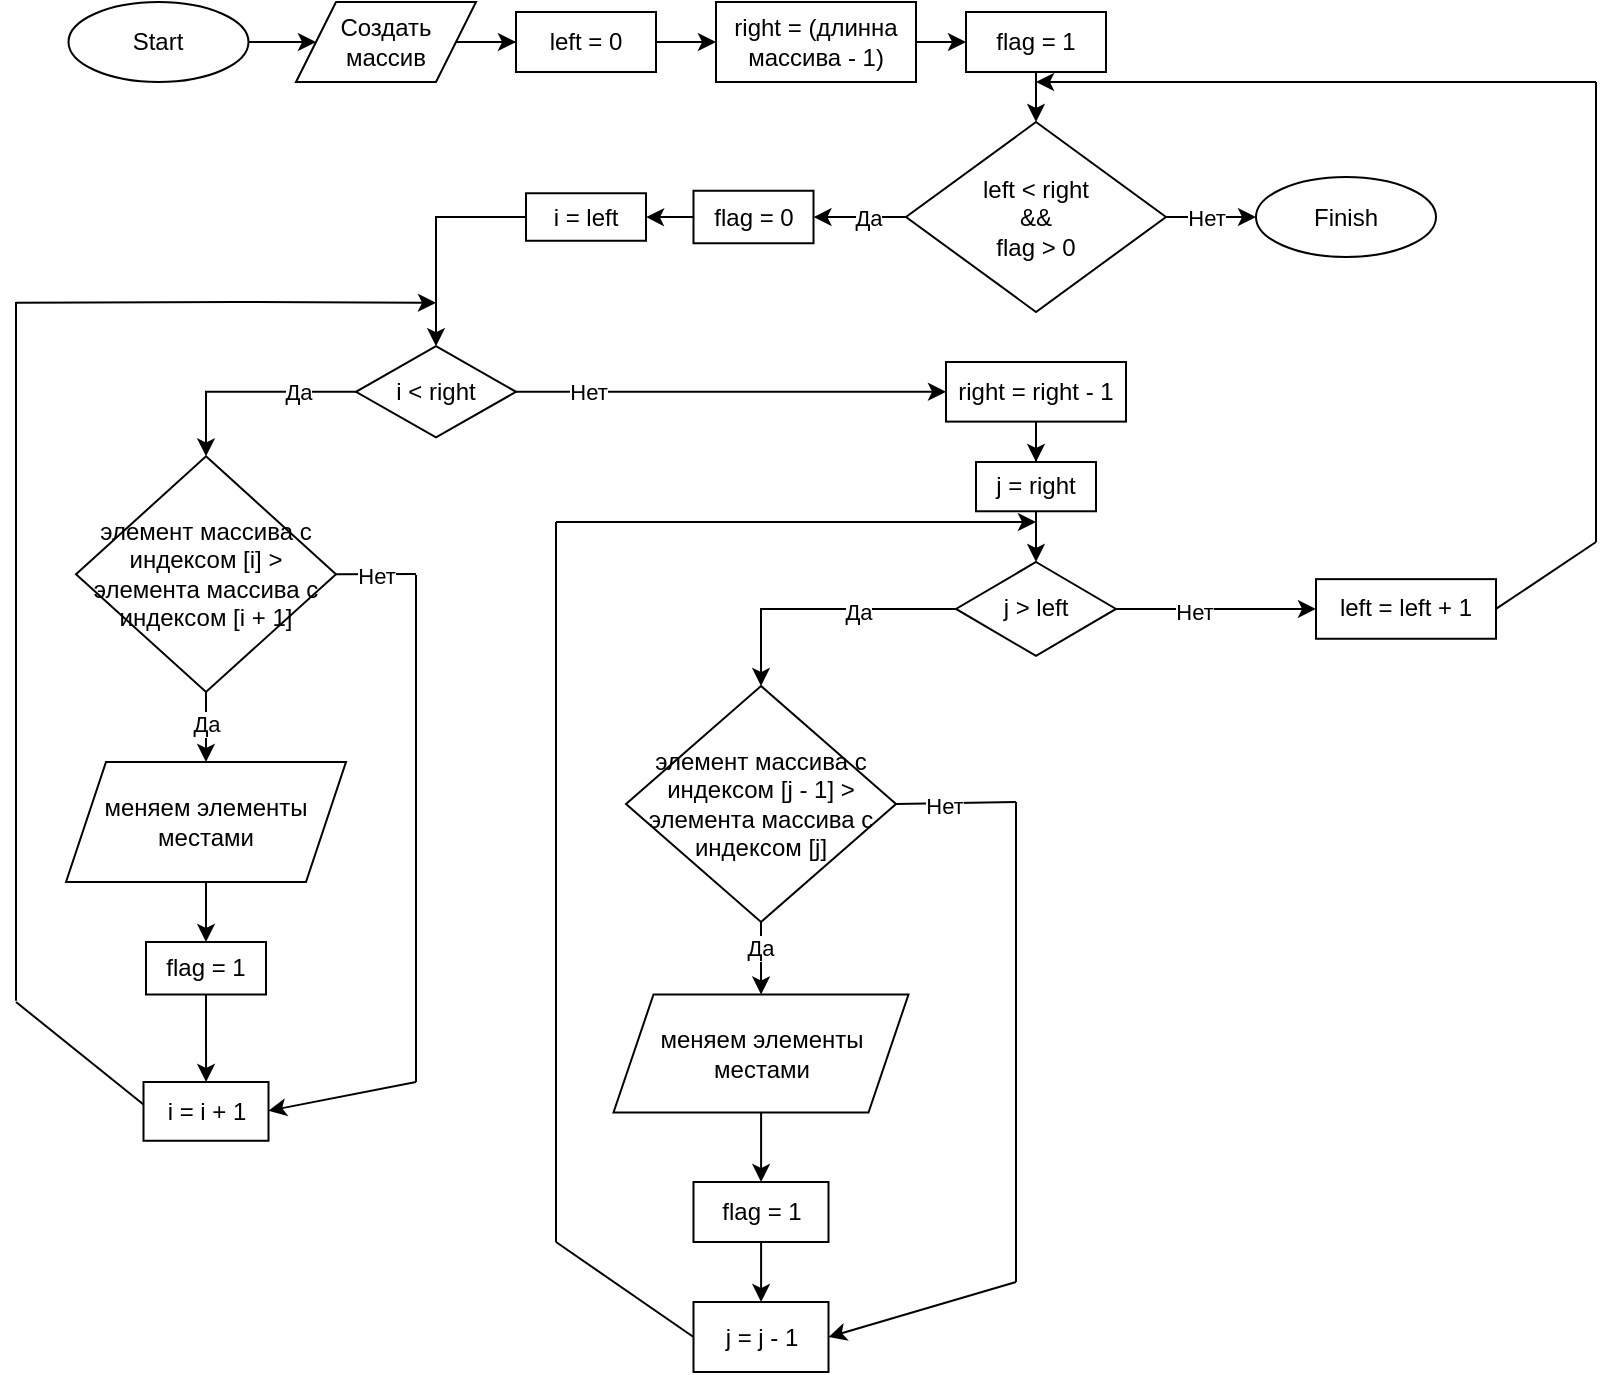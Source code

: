 <mxfile version="21.8.2" type="device">
  <diagram name="Page-1" id="74e2e168-ea6b-b213-b513-2b3c1d86103e">
    <mxGraphModel dx="1195" dy="632" grid="1" gridSize="10" guides="1" tooltips="1" connect="1" arrows="1" fold="1" page="1" pageScale="1" pageWidth="1100" pageHeight="850" background="none" math="0" shadow="0">
      <root>
        <mxCell id="0" />
        <mxCell id="1" parent="0" />
        <mxCell id="fSpjKVWuc9OmDeHYMuou-3" value="" style="edgeStyle=orthogonalEdgeStyle;rounded=0;orthogonalLoop=1;jettySize=auto;html=1;" edge="1" parent="1" source="fSpjKVWuc9OmDeHYMuou-1" target="fSpjKVWuc9OmDeHYMuou-2">
          <mxGeometry relative="1" as="geometry" />
        </mxCell>
        <mxCell id="fSpjKVWuc9OmDeHYMuou-1" value="Start" style="ellipse;whiteSpace=wrap;html=1;" vertex="1" parent="1">
          <mxGeometry x="76.25" y="20" width="90" height="40" as="geometry" />
        </mxCell>
        <mxCell id="fSpjKVWuc9OmDeHYMuou-5" value="" style="edgeStyle=orthogonalEdgeStyle;rounded=0;orthogonalLoop=1;jettySize=auto;html=1;" edge="1" parent="1" source="fSpjKVWuc9OmDeHYMuou-2" target="fSpjKVWuc9OmDeHYMuou-4">
          <mxGeometry relative="1" as="geometry" />
        </mxCell>
        <mxCell id="fSpjKVWuc9OmDeHYMuou-2" value="Создать массив" style="shape=parallelogram;perimeter=parallelogramPerimeter;whiteSpace=wrap;html=1;fixedSize=1;" vertex="1" parent="1">
          <mxGeometry x="190" y="20" width="90" height="40" as="geometry" />
        </mxCell>
        <mxCell id="fSpjKVWuc9OmDeHYMuou-7" value="" style="edgeStyle=orthogonalEdgeStyle;rounded=0;orthogonalLoop=1;jettySize=auto;html=1;" edge="1" parent="1" source="fSpjKVWuc9OmDeHYMuou-4" target="fSpjKVWuc9OmDeHYMuou-6">
          <mxGeometry relative="1" as="geometry" />
        </mxCell>
        <mxCell id="fSpjKVWuc9OmDeHYMuou-4" value="left = 0" style="whiteSpace=wrap;html=1;" vertex="1" parent="1">
          <mxGeometry x="300" y="25" width="70" height="30" as="geometry" />
        </mxCell>
        <mxCell id="fSpjKVWuc9OmDeHYMuou-9" value="" style="edgeStyle=orthogonalEdgeStyle;rounded=0;orthogonalLoop=1;jettySize=auto;html=1;" edge="1" parent="1" source="fSpjKVWuc9OmDeHYMuou-6" target="fSpjKVWuc9OmDeHYMuou-8">
          <mxGeometry relative="1" as="geometry" />
        </mxCell>
        <mxCell id="fSpjKVWuc9OmDeHYMuou-6" value="right = (длинна массива - 1)" style="whiteSpace=wrap;html=1;" vertex="1" parent="1">
          <mxGeometry x="400" y="20" width="100" height="40" as="geometry" />
        </mxCell>
        <mxCell id="fSpjKVWuc9OmDeHYMuou-11" value="" style="edgeStyle=orthogonalEdgeStyle;rounded=0;orthogonalLoop=1;jettySize=auto;html=1;" edge="1" parent="1" source="fSpjKVWuc9OmDeHYMuou-8" target="fSpjKVWuc9OmDeHYMuou-10">
          <mxGeometry relative="1" as="geometry" />
        </mxCell>
        <mxCell id="fSpjKVWuc9OmDeHYMuou-8" value="flag = 1" style="whiteSpace=wrap;html=1;" vertex="1" parent="1">
          <mxGeometry x="525" y="25" width="70" height="30" as="geometry" />
        </mxCell>
        <mxCell id="fSpjKVWuc9OmDeHYMuou-13" value="" style="edgeStyle=orthogonalEdgeStyle;rounded=0;orthogonalLoop=1;jettySize=auto;html=1;" edge="1" parent="1" source="fSpjKVWuc9OmDeHYMuou-10" target="fSpjKVWuc9OmDeHYMuou-12">
          <mxGeometry relative="1" as="geometry" />
        </mxCell>
        <mxCell id="fSpjKVWuc9OmDeHYMuou-14" value="Да" style="edgeLabel;html=1;align=center;verticalAlign=middle;resizable=0;points=[];" vertex="1" connectable="0" parent="fSpjKVWuc9OmDeHYMuou-13">
          <mxGeometry x="-0.177" y="4" relative="1" as="geometry">
            <mxPoint y="-4" as="offset" />
          </mxGeometry>
        </mxCell>
        <mxCell id="fSpjKVWuc9OmDeHYMuou-10" value="left &amp;lt; right&lt;br&gt;&amp;amp;&amp;amp;&lt;br&gt;flag &amp;gt; 0" style="rhombus;whiteSpace=wrap;html=1;" vertex="1" parent="1">
          <mxGeometry x="495" y="80" width="130" height="95" as="geometry" />
        </mxCell>
        <mxCell id="fSpjKVWuc9OmDeHYMuou-16" value="" style="edgeStyle=orthogonalEdgeStyle;rounded=0;orthogonalLoop=1;jettySize=auto;html=1;" edge="1" parent="1" source="fSpjKVWuc9OmDeHYMuou-12" target="fSpjKVWuc9OmDeHYMuou-15">
          <mxGeometry relative="1" as="geometry" />
        </mxCell>
        <mxCell id="fSpjKVWuc9OmDeHYMuou-12" value="flag = 0" style="whiteSpace=wrap;html=1;" vertex="1" parent="1">
          <mxGeometry x="388.75" y="114.38" width="60" height="26.25" as="geometry" />
        </mxCell>
        <mxCell id="fSpjKVWuc9OmDeHYMuou-18" value="" style="edgeStyle=orthogonalEdgeStyle;rounded=0;orthogonalLoop=1;jettySize=auto;html=1;" edge="1" parent="1" source="fSpjKVWuc9OmDeHYMuou-15" target="fSpjKVWuc9OmDeHYMuou-17">
          <mxGeometry relative="1" as="geometry" />
        </mxCell>
        <mxCell id="fSpjKVWuc9OmDeHYMuou-15" value="i = left" style="whiteSpace=wrap;html=1;" vertex="1" parent="1">
          <mxGeometry x="305" y="115.63" width="60" height="23.75" as="geometry" />
        </mxCell>
        <mxCell id="fSpjKVWuc9OmDeHYMuou-20" value="" style="edgeStyle=orthogonalEdgeStyle;rounded=0;orthogonalLoop=1;jettySize=auto;html=1;" edge="1" parent="1" source="fSpjKVWuc9OmDeHYMuou-17" target="fSpjKVWuc9OmDeHYMuou-19">
          <mxGeometry relative="1" as="geometry" />
        </mxCell>
        <mxCell id="fSpjKVWuc9OmDeHYMuou-42" value="Да" style="edgeLabel;html=1;align=center;verticalAlign=middle;resizable=0;points=[];" vertex="1" connectable="0" parent="fSpjKVWuc9OmDeHYMuou-20">
          <mxGeometry x="-0.619" relative="1" as="geometry">
            <mxPoint x="-9" as="offset" />
          </mxGeometry>
        </mxCell>
        <mxCell id="fSpjKVWuc9OmDeHYMuou-17" value="i &amp;lt; right" style="rhombus;whiteSpace=wrap;html=1;" vertex="1" parent="1">
          <mxGeometry x="220" y="192.09" width="80" height="45.63" as="geometry" />
        </mxCell>
        <mxCell id="fSpjKVWuc9OmDeHYMuou-22" value="" style="edgeStyle=orthogonalEdgeStyle;rounded=0;orthogonalLoop=1;jettySize=auto;html=1;" edge="1" parent="1" source="fSpjKVWuc9OmDeHYMuou-19" target="fSpjKVWuc9OmDeHYMuou-21">
          <mxGeometry relative="1" as="geometry" />
        </mxCell>
        <mxCell id="fSpjKVWuc9OmDeHYMuou-41" value="Да" style="edgeLabel;html=1;align=center;verticalAlign=middle;resizable=0;points=[];" vertex="1" connectable="0" parent="fSpjKVWuc9OmDeHYMuou-22">
          <mxGeometry x="0.55" y="1" relative="1" as="geometry">
            <mxPoint x="-1" y="-9" as="offset" />
          </mxGeometry>
        </mxCell>
        <mxCell id="fSpjKVWuc9OmDeHYMuou-19" value="элемент массива с индексом [i] &amp;gt; элемента массива с индексом [i + 1]" style="rhombus;whiteSpace=wrap;html=1;" vertex="1" parent="1">
          <mxGeometry x="80" y="247.18" width="130" height="117.82" as="geometry" />
        </mxCell>
        <mxCell id="fSpjKVWuc9OmDeHYMuou-28" style="edgeStyle=orthogonalEdgeStyle;rounded=0;orthogonalLoop=1;jettySize=auto;html=1;exitX=0.5;exitY=1;exitDx=0;exitDy=0;entryX=0.5;entryY=0;entryDx=0;entryDy=0;" edge="1" parent="1" source="fSpjKVWuc9OmDeHYMuou-21" target="fSpjKVWuc9OmDeHYMuou-27">
          <mxGeometry relative="1" as="geometry" />
        </mxCell>
        <mxCell id="fSpjKVWuc9OmDeHYMuou-21" value="меняем элементы местами" style="shape=parallelogram;perimeter=parallelogramPerimeter;whiteSpace=wrap;html=1;fixedSize=1;" vertex="1" parent="1">
          <mxGeometry x="75" y="400" width="140" height="60" as="geometry" />
        </mxCell>
        <mxCell id="fSpjKVWuc9OmDeHYMuou-30" value="" style="edgeStyle=orthogonalEdgeStyle;rounded=0;orthogonalLoop=1;jettySize=auto;html=1;" edge="1" parent="1" source="fSpjKVWuc9OmDeHYMuou-27" target="fSpjKVWuc9OmDeHYMuou-29">
          <mxGeometry relative="1" as="geometry" />
        </mxCell>
        <mxCell id="fSpjKVWuc9OmDeHYMuou-27" value="flag = 1" style="whiteSpace=wrap;html=1;" vertex="1" parent="1">
          <mxGeometry x="115" y="490" width="60" height="26.25" as="geometry" />
        </mxCell>
        <mxCell id="fSpjKVWuc9OmDeHYMuou-29" value="i = i + 1" style="whiteSpace=wrap;html=1;" vertex="1" parent="1">
          <mxGeometry x="113.75" y="560" width="62.5" height="29.38" as="geometry" />
        </mxCell>
        <mxCell id="fSpjKVWuc9OmDeHYMuou-36" value="" style="endArrow=classic;html=1;rounded=0;" edge="1" parent="1">
          <mxGeometry width="50" height="50" relative="1" as="geometry">
            <mxPoint x="50" y="170.38" as="sourcePoint" />
            <mxPoint x="260" y="170.38" as="targetPoint" />
            <Array as="points">
              <mxPoint x="160" y="170" />
            </Array>
          </mxGeometry>
        </mxCell>
        <mxCell id="fSpjKVWuc9OmDeHYMuou-39" value="" style="endArrow=none;html=1;rounded=0;" edge="1" parent="1">
          <mxGeometry width="50" height="50" relative="1" as="geometry">
            <mxPoint x="50" y="519.38" as="sourcePoint" />
            <mxPoint x="50" y="170" as="targetPoint" />
          </mxGeometry>
        </mxCell>
        <mxCell id="fSpjKVWuc9OmDeHYMuou-40" value="" style="endArrow=none;html=1;rounded=0;exitX=0;exitY=0.382;exitDx=0;exitDy=0;exitPerimeter=0;" edge="1" parent="1" source="fSpjKVWuc9OmDeHYMuou-29">
          <mxGeometry width="50" height="50" relative="1" as="geometry">
            <mxPoint x="520" y="580" as="sourcePoint" />
            <mxPoint x="50" y="520" as="targetPoint" />
          </mxGeometry>
        </mxCell>
        <mxCell id="fSpjKVWuc9OmDeHYMuou-43" value="" style="endArrow=none;html=1;rounded=0;exitX=1;exitY=0.5;exitDx=0;exitDy=0;" edge="1" parent="1" source="fSpjKVWuc9OmDeHYMuou-19">
          <mxGeometry width="50" height="50" relative="1" as="geometry">
            <mxPoint x="600" y="490" as="sourcePoint" />
            <mxPoint x="250" y="306" as="targetPoint" />
          </mxGeometry>
        </mxCell>
        <mxCell id="fSpjKVWuc9OmDeHYMuou-46" value="Нет" style="edgeLabel;html=1;align=center;verticalAlign=middle;resizable=0;points=[];" vertex="1" connectable="0" parent="fSpjKVWuc9OmDeHYMuou-43">
          <mxGeometry x="-0.007" y="-1" relative="1" as="geometry">
            <mxPoint as="offset" />
          </mxGeometry>
        </mxCell>
        <mxCell id="fSpjKVWuc9OmDeHYMuou-44" value="" style="endArrow=none;html=1;rounded=0;" edge="1" parent="1">
          <mxGeometry width="50" height="50" relative="1" as="geometry">
            <mxPoint x="250" y="306.52" as="sourcePoint" />
            <mxPoint x="250" y="560" as="targetPoint" />
          </mxGeometry>
        </mxCell>
        <mxCell id="fSpjKVWuc9OmDeHYMuou-45" value="" style="endArrow=classic;html=1;rounded=0;" edge="1" parent="1">
          <mxGeometry width="50" height="50" relative="1" as="geometry">
            <mxPoint x="250" y="560" as="sourcePoint" />
            <mxPoint x="176.25" y="574.4" as="targetPoint" />
          </mxGeometry>
        </mxCell>
        <mxCell id="fSpjKVWuc9OmDeHYMuou-51" value="" style="edgeStyle=orthogonalEdgeStyle;rounded=0;orthogonalLoop=1;jettySize=auto;html=1;" edge="1" parent="1" source="fSpjKVWuc9OmDeHYMuou-47" target="fSpjKVWuc9OmDeHYMuou-50">
          <mxGeometry relative="1" as="geometry" />
        </mxCell>
        <mxCell id="fSpjKVWuc9OmDeHYMuou-47" value="right = right - 1" style="rounded=0;whiteSpace=wrap;html=1;" vertex="1" parent="1">
          <mxGeometry x="515" y="200.0" width="90" height="29.81" as="geometry" />
        </mxCell>
        <mxCell id="fSpjKVWuc9OmDeHYMuou-48" value="" style="endArrow=classic;html=1;rounded=0;exitX=1;exitY=0.5;exitDx=0;exitDy=0;entryX=0;entryY=0.5;entryDx=0;entryDy=0;" edge="1" parent="1" source="fSpjKVWuc9OmDeHYMuou-17" target="fSpjKVWuc9OmDeHYMuou-47">
          <mxGeometry width="50" height="50" relative="1" as="geometry">
            <mxPoint x="370" y="530" as="sourcePoint" />
            <mxPoint x="420" y="480" as="targetPoint" />
          </mxGeometry>
        </mxCell>
        <mxCell id="fSpjKVWuc9OmDeHYMuou-49" value="Нет" style="edgeLabel;html=1;align=center;verticalAlign=middle;resizable=0;points=[];" vertex="1" connectable="0" parent="fSpjKVWuc9OmDeHYMuou-48">
          <mxGeometry x="-0.664" relative="1" as="geometry">
            <mxPoint as="offset" />
          </mxGeometry>
        </mxCell>
        <mxCell id="fSpjKVWuc9OmDeHYMuou-53" value="" style="edgeStyle=orthogonalEdgeStyle;rounded=0;orthogonalLoop=1;jettySize=auto;html=1;" edge="1" parent="1" source="fSpjKVWuc9OmDeHYMuou-50" target="fSpjKVWuc9OmDeHYMuou-52">
          <mxGeometry relative="1" as="geometry" />
        </mxCell>
        <mxCell id="fSpjKVWuc9OmDeHYMuou-50" value="j = right" style="whiteSpace=wrap;html=1;rounded=0;" vertex="1" parent="1">
          <mxGeometry x="530" y="250" width="60" height="24.63" as="geometry" />
        </mxCell>
        <mxCell id="fSpjKVWuc9OmDeHYMuou-55" value="" style="edgeStyle=orthogonalEdgeStyle;rounded=0;orthogonalLoop=1;jettySize=auto;html=1;" edge="1" parent="1" source="fSpjKVWuc9OmDeHYMuou-52" target="fSpjKVWuc9OmDeHYMuou-54">
          <mxGeometry relative="1" as="geometry" />
        </mxCell>
        <mxCell id="fSpjKVWuc9OmDeHYMuou-56" value="Да" style="edgeLabel;html=1;align=center;verticalAlign=middle;resizable=0;points=[];" vertex="1" connectable="0" parent="fSpjKVWuc9OmDeHYMuou-55">
          <mxGeometry x="-0.277" y="1" relative="1" as="geometry">
            <mxPoint as="offset" />
          </mxGeometry>
        </mxCell>
        <mxCell id="fSpjKVWuc9OmDeHYMuou-52" value="j &amp;gt; left" style="rhombus;whiteSpace=wrap;html=1;rounded=0;" vertex="1" parent="1">
          <mxGeometry x="520" y="300" width="80" height="46.95" as="geometry" />
        </mxCell>
        <mxCell id="fSpjKVWuc9OmDeHYMuou-58" value="" style="edgeStyle=orthogonalEdgeStyle;rounded=0;orthogonalLoop=1;jettySize=auto;html=1;" edge="1" parent="1" source="fSpjKVWuc9OmDeHYMuou-54" target="fSpjKVWuc9OmDeHYMuou-57">
          <mxGeometry relative="1" as="geometry" />
        </mxCell>
        <mxCell id="fSpjKVWuc9OmDeHYMuou-59" value="Да" style="edgeLabel;html=1;align=center;verticalAlign=middle;resizable=0;points=[];" vertex="1" connectable="0" parent="fSpjKVWuc9OmDeHYMuou-58">
          <mxGeometry x="-0.376" y="-1" relative="1" as="geometry">
            <mxPoint y="1" as="offset" />
          </mxGeometry>
        </mxCell>
        <mxCell id="fSpjKVWuc9OmDeHYMuou-54" value="элемент массива с индексом [j - 1] &amp;gt; элемента массива с индексом [j]" style="rhombus;whiteSpace=wrap;html=1;rounded=0;" vertex="1" parent="1">
          <mxGeometry x="355" y="362" width="135" height="118" as="geometry" />
        </mxCell>
        <mxCell id="fSpjKVWuc9OmDeHYMuou-61" value="" style="edgeStyle=orthogonalEdgeStyle;rounded=0;orthogonalLoop=1;jettySize=auto;html=1;" edge="1" parent="1" source="fSpjKVWuc9OmDeHYMuou-57" target="fSpjKVWuc9OmDeHYMuou-60">
          <mxGeometry relative="1" as="geometry" />
        </mxCell>
        <mxCell id="fSpjKVWuc9OmDeHYMuou-57" value="меняем элементы местами" style="shape=parallelogram;perimeter=parallelogramPerimeter;whiteSpace=wrap;html=1;fixedSize=1;rounded=0;" vertex="1" parent="1">
          <mxGeometry x="348.75" y="516.25" width="147.5" height="59" as="geometry" />
        </mxCell>
        <mxCell id="fSpjKVWuc9OmDeHYMuou-63" value="" style="edgeStyle=orthogonalEdgeStyle;rounded=0;orthogonalLoop=1;jettySize=auto;html=1;" edge="1" parent="1" source="fSpjKVWuc9OmDeHYMuou-60" target="fSpjKVWuc9OmDeHYMuou-62">
          <mxGeometry relative="1" as="geometry" />
        </mxCell>
        <mxCell id="fSpjKVWuc9OmDeHYMuou-60" value="flag = 1" style="whiteSpace=wrap;html=1;rounded=0;" vertex="1" parent="1">
          <mxGeometry x="388.75" y="610" width="67.5" height="30" as="geometry" />
        </mxCell>
        <mxCell id="fSpjKVWuc9OmDeHYMuou-62" value="j = j - 1" style="whiteSpace=wrap;html=1;rounded=0;" vertex="1" parent="1">
          <mxGeometry x="388.75" y="670" width="67.5" height="35" as="geometry" />
        </mxCell>
        <mxCell id="fSpjKVWuc9OmDeHYMuou-64" value="" style="endArrow=none;html=1;rounded=0;exitX=0;exitY=0.5;exitDx=0;exitDy=0;" edge="1" parent="1" source="fSpjKVWuc9OmDeHYMuou-62">
          <mxGeometry width="50" height="50" relative="1" as="geometry">
            <mxPoint x="370" y="510" as="sourcePoint" />
            <mxPoint x="320" y="640" as="targetPoint" />
          </mxGeometry>
        </mxCell>
        <mxCell id="fSpjKVWuc9OmDeHYMuou-65" value="" style="endArrow=none;html=1;rounded=0;" edge="1" parent="1">
          <mxGeometry width="50" height="50" relative="1" as="geometry">
            <mxPoint x="320" y="640" as="sourcePoint" />
            <mxPoint x="320" y="280" as="targetPoint" />
          </mxGeometry>
        </mxCell>
        <mxCell id="fSpjKVWuc9OmDeHYMuou-66" value="" style="endArrow=classic;html=1;rounded=0;" edge="1" parent="1">
          <mxGeometry width="50" height="50" relative="1" as="geometry">
            <mxPoint x="320" y="280" as="sourcePoint" />
            <mxPoint x="560" y="280" as="targetPoint" />
          </mxGeometry>
        </mxCell>
        <mxCell id="fSpjKVWuc9OmDeHYMuou-67" value="" style="endArrow=none;html=1;rounded=0;exitX=1;exitY=0.5;exitDx=0;exitDy=0;" edge="1" parent="1" source="fSpjKVWuc9OmDeHYMuou-54">
          <mxGeometry width="50" height="50" relative="1" as="geometry">
            <mxPoint x="560" y="470" as="sourcePoint" />
            <mxPoint x="550" y="420" as="targetPoint" />
          </mxGeometry>
        </mxCell>
        <mxCell id="fSpjKVWuc9OmDeHYMuou-70" value="Нет" style="edgeLabel;html=1;align=center;verticalAlign=middle;resizable=0;points=[];" vertex="1" connectable="0" parent="fSpjKVWuc9OmDeHYMuou-67">
          <mxGeometry x="-0.223" y="-1" relative="1" as="geometry">
            <mxPoint as="offset" />
          </mxGeometry>
        </mxCell>
        <mxCell id="fSpjKVWuc9OmDeHYMuou-68" value="" style="endArrow=none;html=1;rounded=0;" edge="1" parent="1">
          <mxGeometry width="50" height="50" relative="1" as="geometry">
            <mxPoint x="550" y="660" as="sourcePoint" />
            <mxPoint x="550" y="420" as="targetPoint" />
          </mxGeometry>
        </mxCell>
        <mxCell id="fSpjKVWuc9OmDeHYMuou-69" value="" style="endArrow=classic;html=1;rounded=0;entryX=1;entryY=0.5;entryDx=0;entryDy=0;" edge="1" parent="1" target="fSpjKVWuc9OmDeHYMuou-62">
          <mxGeometry width="50" height="50" relative="1" as="geometry">
            <mxPoint x="550" y="660" as="sourcePoint" />
            <mxPoint x="420" y="550" as="targetPoint" />
          </mxGeometry>
        </mxCell>
        <mxCell id="fSpjKVWuc9OmDeHYMuou-71" value="left = left + 1" style="rounded=0;whiteSpace=wrap;html=1;" vertex="1" parent="1">
          <mxGeometry x="700" y="308.57" width="90" height="29.81" as="geometry" />
        </mxCell>
        <mxCell id="fSpjKVWuc9OmDeHYMuou-72" value="" style="endArrow=classic;html=1;rounded=0;entryX=0;entryY=0.5;entryDx=0;entryDy=0;exitX=1;exitY=0.5;exitDx=0;exitDy=0;" edge="1" parent="1" source="fSpjKVWuc9OmDeHYMuou-52" target="fSpjKVWuc9OmDeHYMuou-71">
          <mxGeometry width="50" height="50" relative="1" as="geometry">
            <mxPoint x="370" y="430" as="sourcePoint" />
            <mxPoint x="420" y="380" as="targetPoint" />
          </mxGeometry>
        </mxCell>
        <mxCell id="fSpjKVWuc9OmDeHYMuou-73" value="Нет" style="edgeLabel;html=1;align=center;verticalAlign=middle;resizable=0;points=[];" vertex="1" connectable="0" parent="fSpjKVWuc9OmDeHYMuou-72">
          <mxGeometry x="-0.217" y="-1" relative="1" as="geometry">
            <mxPoint as="offset" />
          </mxGeometry>
        </mxCell>
        <mxCell id="fSpjKVWuc9OmDeHYMuou-75" value="Finish" style="ellipse;whiteSpace=wrap;html=1;" vertex="1" parent="1">
          <mxGeometry x="670" y="107.5" width="90" height="40" as="geometry" />
        </mxCell>
        <mxCell id="fSpjKVWuc9OmDeHYMuou-76" value="" style="endArrow=classic;html=1;rounded=0;entryX=0;entryY=0.5;entryDx=0;entryDy=0;exitX=1;exitY=0.5;exitDx=0;exitDy=0;" edge="1" parent="1" source="fSpjKVWuc9OmDeHYMuou-10" target="fSpjKVWuc9OmDeHYMuou-75">
          <mxGeometry width="50" height="50" relative="1" as="geometry">
            <mxPoint x="370" y="260" as="sourcePoint" />
            <mxPoint x="420" y="210" as="targetPoint" />
          </mxGeometry>
        </mxCell>
        <mxCell id="fSpjKVWuc9OmDeHYMuou-77" value="Нет" style="edgeLabel;html=1;align=center;verticalAlign=middle;resizable=0;points=[];" vertex="1" connectable="0" parent="fSpjKVWuc9OmDeHYMuou-76">
          <mxGeometry x="-0.111" y="-1" relative="1" as="geometry">
            <mxPoint y="-1" as="offset" />
          </mxGeometry>
        </mxCell>
        <mxCell id="fSpjKVWuc9OmDeHYMuou-78" value="" style="endArrow=none;html=1;rounded=0;exitX=1;exitY=0.5;exitDx=0;exitDy=0;" edge="1" parent="1" source="fSpjKVWuc9OmDeHYMuou-71">
          <mxGeometry width="50" height="50" relative="1" as="geometry">
            <mxPoint x="370" y="260" as="sourcePoint" />
            <mxPoint x="840" y="290" as="targetPoint" />
          </mxGeometry>
        </mxCell>
        <mxCell id="fSpjKVWuc9OmDeHYMuou-79" value="" style="endArrow=none;html=1;rounded=0;" edge="1" parent="1">
          <mxGeometry width="50" height="50" relative="1" as="geometry">
            <mxPoint x="840" y="290" as="sourcePoint" />
            <mxPoint x="840" y="60" as="targetPoint" />
          </mxGeometry>
        </mxCell>
        <mxCell id="fSpjKVWuc9OmDeHYMuou-80" value="" style="endArrow=classic;html=1;rounded=0;" edge="1" parent="1">
          <mxGeometry width="50" height="50" relative="1" as="geometry">
            <mxPoint x="840" y="60" as="sourcePoint" />
            <mxPoint x="560" y="60" as="targetPoint" />
          </mxGeometry>
        </mxCell>
      </root>
    </mxGraphModel>
  </diagram>
</mxfile>
